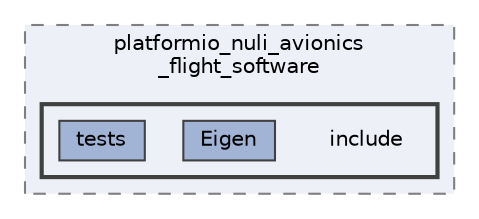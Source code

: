 digraph "nuli-avionics-flight-software/platformio_nuli_avionics_flight_software/include"
{
 // LATEX_PDF_SIZE
  bgcolor="transparent";
  edge [fontname=Helvetica,fontsize=10,labelfontname=Helvetica,labelfontsize=10];
  node [fontname=Helvetica,fontsize=10,shape=box,height=0.2,width=0.4];
  compound=true
  subgraph clusterdir_e911f454e46a06d578c1c7cb1b8471a4 {
    graph [ bgcolor="#edf0f7", pencolor="grey50", label="platformio_nuli_avionics\l_flight_software", fontname=Helvetica,fontsize=10 style="filled,dashed", URL="dir_e911f454e46a06d578c1c7cb1b8471a4.html",tooltip=""]
  subgraph clusterdir_d6f499481ad61eeef5f8e5f7fcb5f51c {
    graph [ bgcolor="#edf0f7", pencolor="grey25", label="", fontname=Helvetica,fontsize=10 style="filled,bold", URL="dir_d6f499481ad61eeef5f8e5f7fcb5f51c.html",tooltip=""]
    dir_d6f499481ad61eeef5f8e5f7fcb5f51c [shape=plaintext, label="include"];
  dir_0598dcc9e61bb387dc535eed2bc5b769 [label="Eigen", fillcolor="#a2b4d6", color="grey25", style="filled", URL="dir_0598dcc9e61bb387dc535eed2bc5b769.html",tooltip=""];
  dir_3904b28ec8e9fed53fd056e3d1db654f [label="tests", fillcolor="#a2b4d6", color="grey25", style="filled", URL="dir_3904b28ec8e9fed53fd056e3d1db654f.html",tooltip=""];
  }
  }
}
